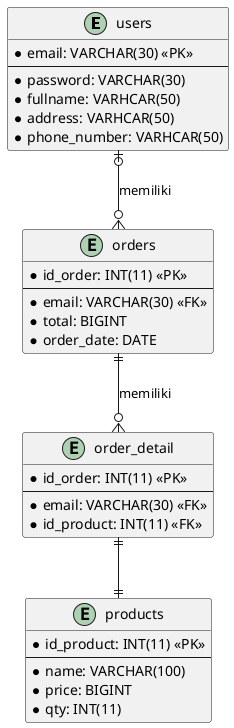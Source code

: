 @startuml dhifa_collection

Entity users {
    * email: VARCHAR(30) <<PK>>
    --
    * password: VARCHAR(30)
    * fullname: VARHCAR(50)
    * address: VARHCAR(50)
    * phone_number: VARHCAR(50)
}

Entity products {
    * id_product: INT(11) <<PK>>
    --
    * name: VARCHAR(100)
    * price: BIGINT
    * qty: INT(11)
}

Entity orders {
    * id_order: INT(11) <<PK>>
    --
    * email: VARCHAR(30) <<FK>>
    * total: BIGINT
    * order_date: DATE
}

Entity order_detail {
    * id_order: INT(11) <<PK>>
    --
    * email: VARCHAR(30) <<FK>>
    * id_product: INT(11) <<FK>>
}

users |o--o{ orders: memiliki
orders ||--o{ order_detail: memiliki
order_detail ||--|| products

@enduml
